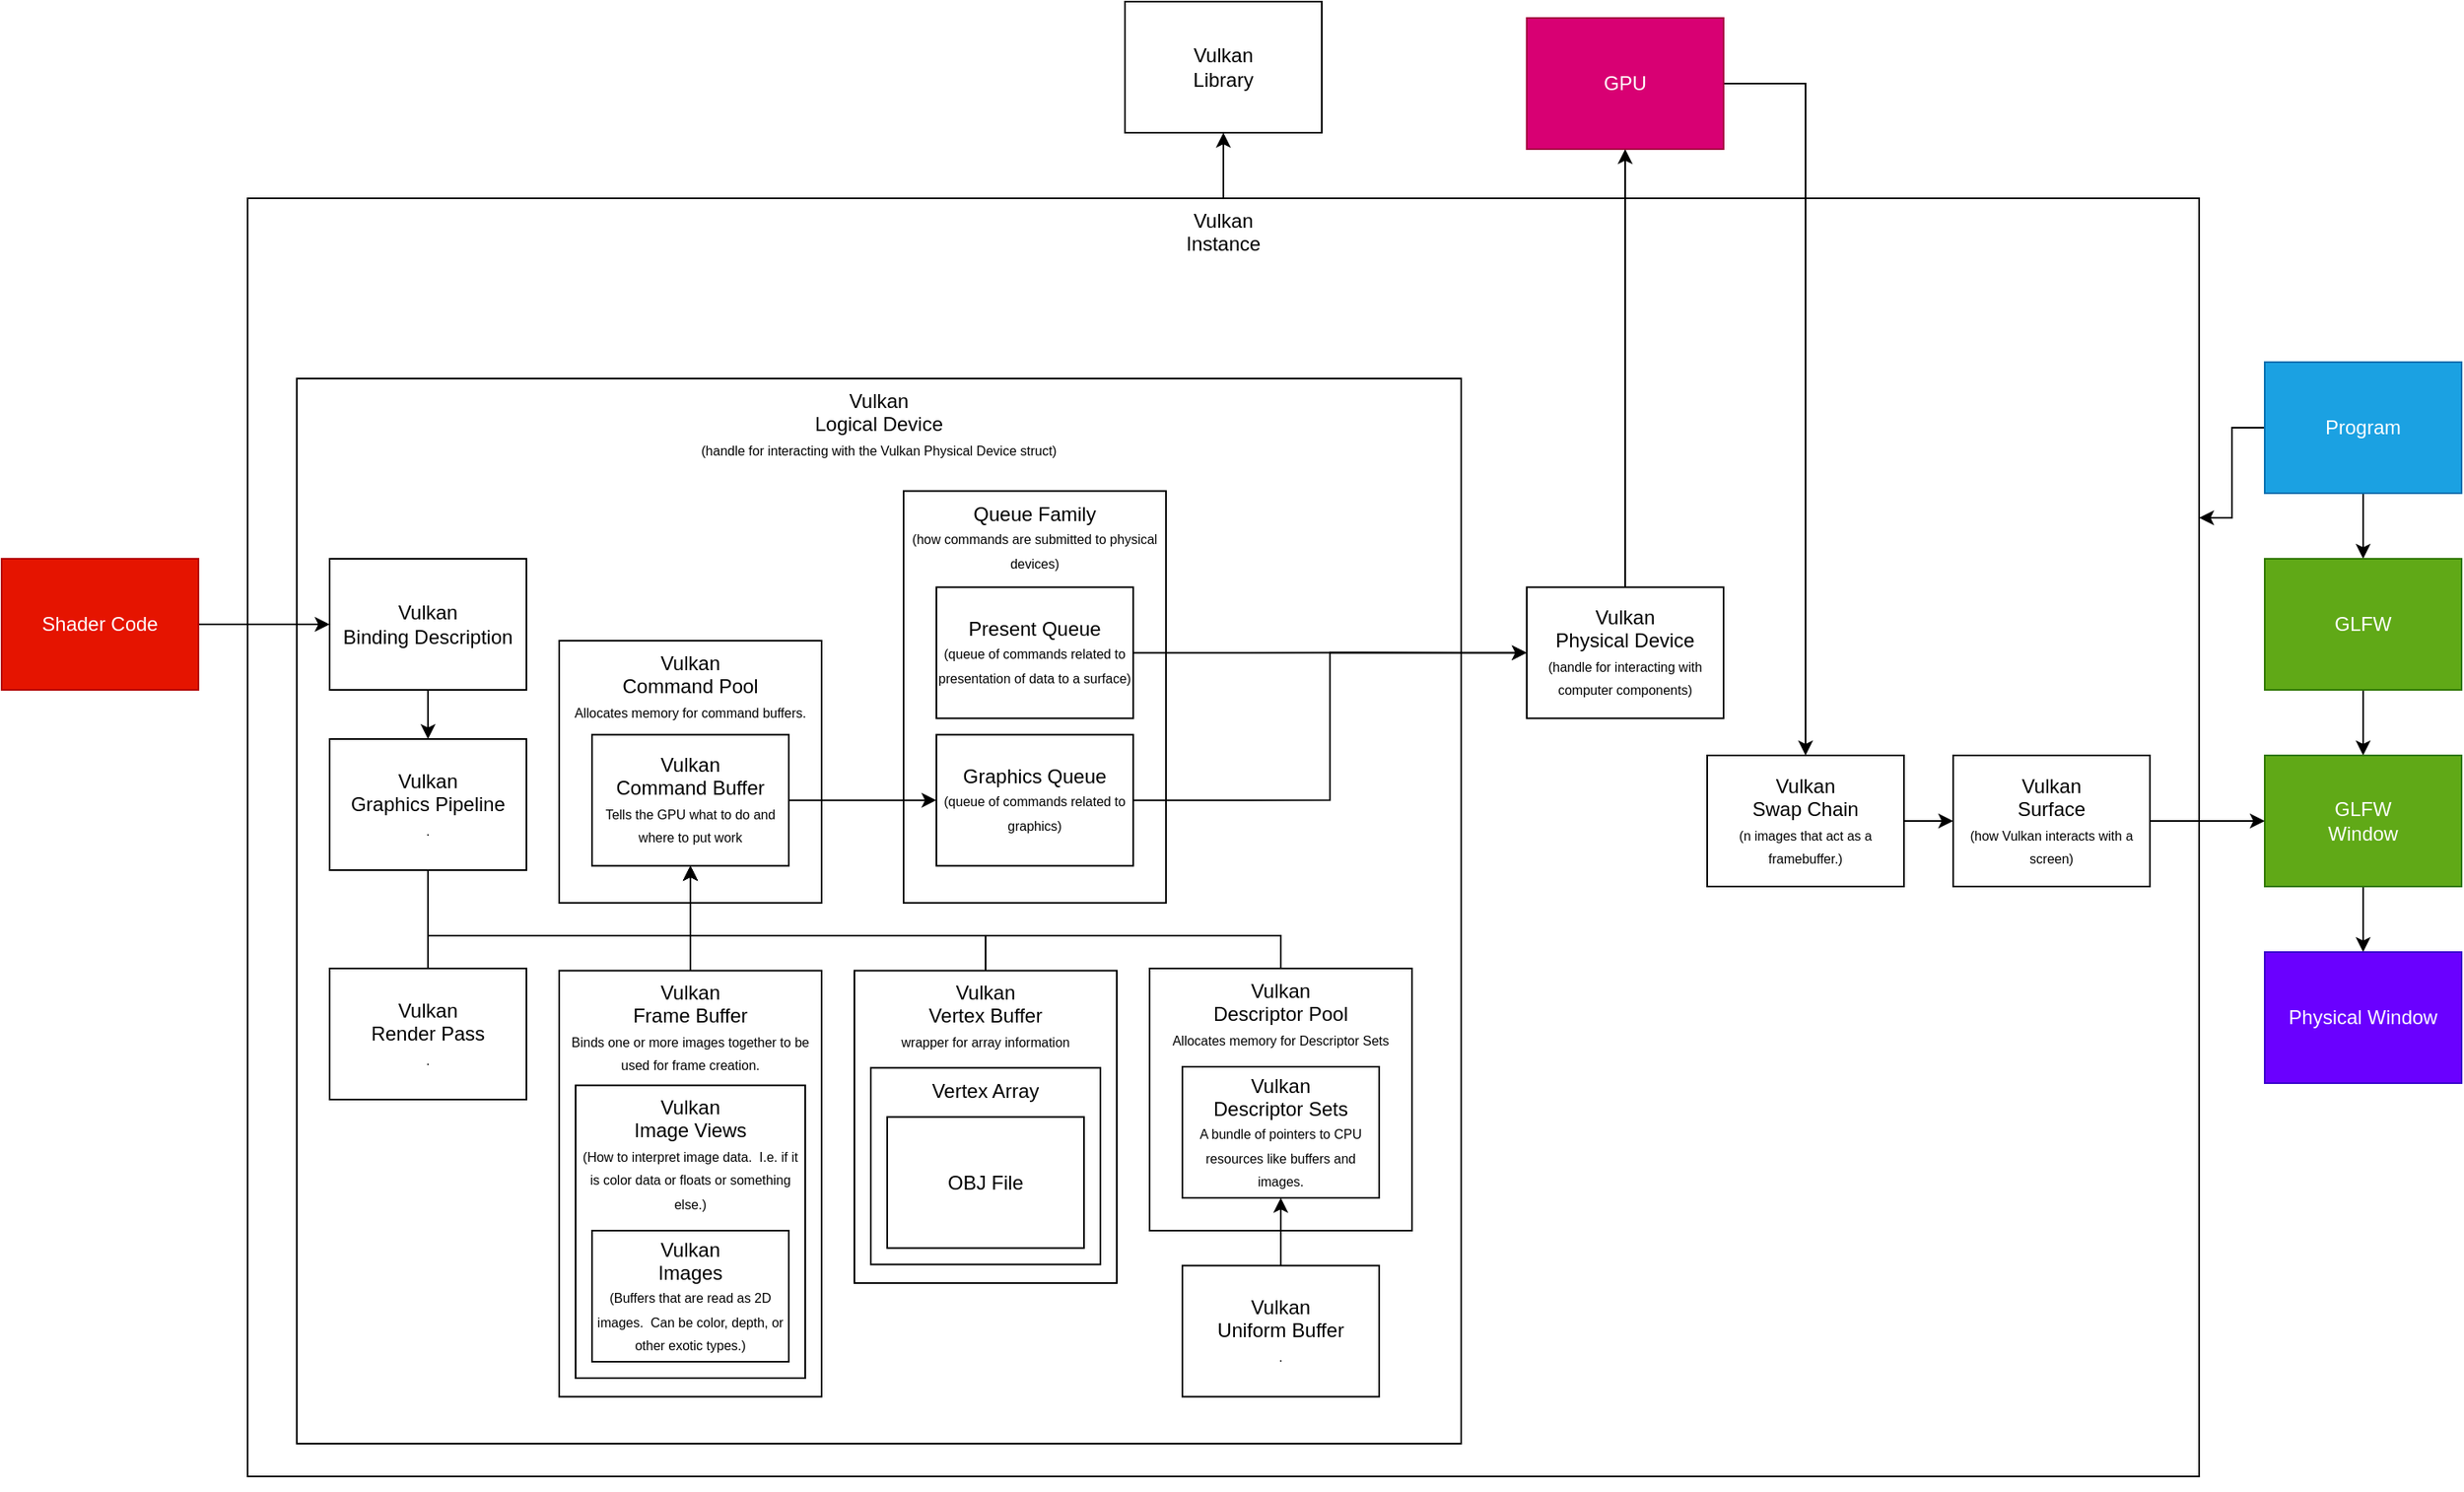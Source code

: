 <mxfile version="21.3.7" type="device">
  <diagram name="Page-1" id="g5FQo3i5_9hsfGVzxHu9">
    <mxGraphModel dx="3176" dy="2228" grid="1" gridSize="10" guides="1" tooltips="1" connect="1" arrows="1" fold="1" page="1" pageScale="1" pageWidth="2500" pageHeight="2500" background="none" math="0" shadow="0">
      <root>
        <mxCell id="0" />
        <mxCell id="1" parent="0" />
        <mxCell id="wlTkBE1J-HcpKStavOt4-24" value="Vulkan&lt;br&gt;Instance" style="rounded=0;whiteSpace=wrap;html=1;verticalAlign=top;" vertex="1" parent="1">
          <mxGeometry x="370" y="500" width="1190" height="780" as="geometry" />
        </mxCell>
        <mxCell id="wlTkBE1J-HcpKStavOt4-37" value="Vulkan&lt;br&gt;Logical Device&lt;br&gt;&lt;font style=&quot;font-size: 8px;&quot;&gt;(handle for interacting with the Vulkan Physical Device struct)&lt;/font&gt;" style="rounded=0;whiteSpace=wrap;html=1;verticalAlign=top;" vertex="1" parent="1">
          <mxGeometry x="400" y="610" width="710" height="650" as="geometry" />
        </mxCell>
        <mxCell id="wlTkBE1J-HcpKStavOt4-110" style="edgeStyle=orthogonalEdgeStyle;rounded=0;orthogonalLoop=1;jettySize=auto;html=1;exitX=0.5;exitY=0;exitDx=0;exitDy=0;entryX=0.5;entryY=1;entryDx=0;entryDy=0;" edge="1" parent="1" source="wlTkBE1J-HcpKStavOt4-97" target="wlTkBE1J-HcpKStavOt4-92">
          <mxGeometry relative="1" as="geometry">
            <Array as="points">
              <mxPoint x="820" y="950" />
              <mxPoint x="640" y="950" />
            </Array>
          </mxGeometry>
        </mxCell>
        <mxCell id="wlTkBE1J-HcpKStavOt4-97" value="Vulkan&lt;br&gt;Vertex Buffer&lt;br&gt;&lt;span style=&quot;font-size: 8px;&quot;&gt;wrapper for array information&lt;/span&gt;" style="rounded=0;whiteSpace=wrap;html=1;verticalAlign=top;" vertex="1" parent="1">
          <mxGeometry x="740" y="971.33" width="160" height="190.66" as="geometry" />
        </mxCell>
        <mxCell id="wlTkBE1J-HcpKStavOt4-109" value="Vertex Array" style="rounded=0;whiteSpace=wrap;html=1;verticalAlign=top;" vertex="1" parent="1">
          <mxGeometry x="750" y="1030.66" width="140" height="120" as="geometry" />
        </mxCell>
        <mxCell id="wlTkBE1J-HcpKStavOt4-93" value="Vulkan&lt;br&gt;Command Pool&lt;br&gt;&lt;span style=&quot;font-size: 8px;&quot;&gt;Allocates memory for command buffers.&lt;/span&gt;" style="rounded=0;whiteSpace=wrap;html=1;verticalAlign=top;" vertex="1" parent="1">
          <mxGeometry x="560" y="770" width="160" height="160" as="geometry" />
        </mxCell>
        <mxCell id="wlTkBE1J-HcpKStavOt4-83" value="Vulkan&lt;br&gt;Frame Buffer&lt;br&gt;&lt;span style=&quot;font-size: 8px;&quot;&gt;Binds one or more images together to be used for frame creation.&lt;/span&gt;" style="rounded=0;whiteSpace=wrap;html=1;verticalAlign=top;" vertex="1" parent="1">
          <mxGeometry x="560" y="971.33" width="160" height="260" as="geometry" />
        </mxCell>
        <mxCell id="wlTkBE1J-HcpKStavOt4-73" value="Vulkan&lt;br&gt;Image Views&lt;br&gt;&lt;font style=&quot;font-size: 8px;&quot;&gt;(How to interpret image data.&amp;nbsp; I.e. if it is color data or floats or something else.)&lt;/font&gt;" style="rounded=0;whiteSpace=wrap;html=1;verticalAlign=top;" vertex="1" parent="1">
          <mxGeometry x="570" y="1041.33" width="140" height="178.67" as="geometry" />
        </mxCell>
        <mxCell id="wlTkBE1J-HcpKStavOt4-71" value="Vulkan&lt;br&gt;Images&lt;br&gt;&lt;font style=&quot;font-size: 8px;&quot;&gt;(Buffers that are read as 2D images.&amp;nbsp; Can be color, depth, or other exotic types.)&lt;/font&gt;" style="rounded=0;whiteSpace=wrap;html=1;" vertex="1" parent="1">
          <mxGeometry x="580" y="1130.0" width="120" height="80" as="geometry" />
        </mxCell>
        <mxCell id="wlTkBE1J-HcpKStavOt4-112" style="edgeStyle=orthogonalEdgeStyle;rounded=0;orthogonalLoop=1;jettySize=auto;html=1;exitX=0.5;exitY=0;exitDx=0;exitDy=0;entryX=0.5;entryY=1;entryDx=0;entryDy=0;" edge="1" parent="1" source="wlTkBE1J-HcpKStavOt4-102" target="wlTkBE1J-HcpKStavOt4-92">
          <mxGeometry relative="1" as="geometry">
            <Array as="points">
              <mxPoint x="1000" y="950" />
              <mxPoint x="640" y="950" />
            </Array>
          </mxGeometry>
        </mxCell>
        <mxCell id="wlTkBE1J-HcpKStavOt4-102" value="Vulkan&lt;br&gt;Descriptor Pool&lt;br&gt;&lt;span style=&quot;font-size: 8px;&quot;&gt;Allocates memory for Descriptor Sets&lt;/span&gt;" style="rounded=0;whiteSpace=wrap;html=1;verticalAlign=top;" vertex="1" parent="1">
          <mxGeometry x="920" y="970.0" width="160" height="160" as="geometry" />
        </mxCell>
        <mxCell id="wlTkBE1J-HcpKStavOt4-51" style="edgeStyle=orthogonalEdgeStyle;rounded=0;orthogonalLoop=1;jettySize=auto;html=1;exitX=0.5;exitY=1;exitDx=0;exitDy=0;entryX=0.5;entryY=0;entryDx=0;entryDy=0;" edge="1" parent="1" source="wlTkBE1J-HcpKStavOt4-3" target="wlTkBE1J-HcpKStavOt4-50">
          <mxGeometry relative="1" as="geometry" />
        </mxCell>
        <mxCell id="wlTkBE1J-HcpKStavOt4-122" style="edgeStyle=orthogonalEdgeStyle;rounded=0;orthogonalLoop=1;jettySize=auto;html=1;exitX=0;exitY=0.5;exitDx=0;exitDy=0;entryX=1;entryY=0.25;entryDx=0;entryDy=0;" edge="1" parent="1" source="wlTkBE1J-HcpKStavOt4-3" target="wlTkBE1J-HcpKStavOt4-24">
          <mxGeometry relative="1" as="geometry" />
        </mxCell>
        <mxCell id="wlTkBE1J-HcpKStavOt4-3" value="Program" style="rounded=0;whiteSpace=wrap;html=1;align=center;verticalAlign=middle;movable=1;resizable=1;rotatable=1;deletable=1;editable=1;locked=0;connectable=1;fillColor=#1ba1e2;fontColor=#ffffff;strokeColor=#006EAF;" vertex="1" parent="1">
          <mxGeometry x="1600" y="600" width="120" height="80" as="geometry" />
        </mxCell>
        <mxCell id="wlTkBE1J-HcpKStavOt4-28" style="edgeStyle=orthogonalEdgeStyle;rounded=0;orthogonalLoop=1;jettySize=auto;html=1;entryX=0.5;entryY=1;entryDx=0;entryDy=0;" edge="1" parent="1" source="wlTkBE1J-HcpKStavOt4-24" target="wlTkBE1J-HcpKStavOt4-29">
          <mxGeometry relative="1" as="geometry">
            <mxPoint x="1120" y="378.67" as="targetPoint" />
          </mxGeometry>
        </mxCell>
        <mxCell id="wlTkBE1J-HcpKStavOt4-29" value="Vulkan&lt;br&gt;Library" style="rounded=0;whiteSpace=wrap;html=1;" vertex="1" parent="1">
          <mxGeometry x="905" y="380" width="120" height="80" as="geometry" />
        </mxCell>
        <mxCell id="wlTkBE1J-HcpKStavOt4-30" style="edgeStyle=orthogonalEdgeStyle;rounded=0;orthogonalLoop=1;jettySize=auto;html=1;exitX=0.5;exitY=1;exitDx=0;exitDy=0;" edge="1" parent="1" source="wlTkBE1J-HcpKStavOt4-24" target="wlTkBE1J-HcpKStavOt4-24">
          <mxGeometry relative="1" as="geometry" />
        </mxCell>
        <mxCell id="wlTkBE1J-HcpKStavOt4-45" style="edgeStyle=orthogonalEdgeStyle;rounded=0;orthogonalLoop=1;jettySize=auto;html=1;exitX=0.5;exitY=0;exitDx=0;exitDy=0;entryX=0.5;entryY=1;entryDx=0;entryDy=0;" edge="1" parent="1" source="wlTkBE1J-HcpKStavOt4-32" target="wlTkBE1J-HcpKStavOt4-35">
          <mxGeometry relative="1" as="geometry" />
        </mxCell>
        <mxCell id="wlTkBE1J-HcpKStavOt4-32" value="Vulkan&lt;br&gt;Physical Device&lt;br&gt;&lt;font style=&quot;font-size: 8px;&quot;&gt;(handle for interacting with computer components)&lt;/font&gt;" style="rounded=0;whiteSpace=wrap;html=1;" vertex="1" parent="1">
          <mxGeometry x="1150" y="737.34" width="120" height="80" as="geometry" />
        </mxCell>
        <mxCell id="wlTkBE1J-HcpKStavOt4-121" style="edgeStyle=orthogonalEdgeStyle;rounded=0;orthogonalLoop=1;jettySize=auto;html=1;exitX=1;exitY=0.5;exitDx=0;exitDy=0;entryX=0.5;entryY=0;entryDx=0;entryDy=0;" edge="1" parent="1" source="wlTkBE1J-HcpKStavOt4-35" target="wlTkBE1J-HcpKStavOt4-61">
          <mxGeometry relative="1" as="geometry" />
        </mxCell>
        <mxCell id="wlTkBE1J-HcpKStavOt4-35" value="GPU" style="rounded=0;whiteSpace=wrap;html=1;fillColor=#d80073;fontColor=#ffffff;strokeColor=#A50040;" vertex="1" parent="1">
          <mxGeometry x="1150" y="390" width="120" height="80" as="geometry" />
        </mxCell>
        <mxCell id="wlTkBE1J-HcpKStavOt4-41" value="Queue Family&lt;br&gt;&lt;font style=&quot;font-size: 8px;&quot;&gt;(how commands are submitted to physical devices)&lt;/font&gt;" style="rounded=0;whiteSpace=wrap;html=1;verticalAlign=top;" vertex="1" parent="1">
          <mxGeometry x="770" y="678.67" width="160" height="251.33" as="geometry" />
        </mxCell>
        <mxCell id="wlTkBE1J-HcpKStavOt4-123" style="edgeStyle=orthogonalEdgeStyle;rounded=0;orthogonalLoop=1;jettySize=auto;html=1;exitX=1;exitY=0.5;exitDx=0;exitDy=0;entryX=0;entryY=0.5;entryDx=0;entryDy=0;" edge="1" parent="1" source="wlTkBE1J-HcpKStavOt4-42" target="wlTkBE1J-HcpKStavOt4-32">
          <mxGeometry relative="1" as="geometry" />
        </mxCell>
        <mxCell id="wlTkBE1J-HcpKStavOt4-42" value="Graphics Queue&lt;br&gt;&lt;font style=&quot;font-size: 8px;&quot;&gt;(queue of commands related to graphics)&lt;/font&gt;" style="rounded=0;whiteSpace=wrap;html=1;" vertex="1" parent="1">
          <mxGeometry x="790" y="827.34" width="120" height="80" as="geometry" />
        </mxCell>
        <mxCell id="wlTkBE1J-HcpKStavOt4-119" style="edgeStyle=orthogonalEdgeStyle;rounded=0;orthogonalLoop=1;jettySize=auto;html=1;exitX=1;exitY=0.5;exitDx=0;exitDy=0;entryX=0;entryY=0.5;entryDx=0;entryDy=0;" edge="1" parent="1" source="wlTkBE1J-HcpKStavOt4-48" target="wlTkBE1J-HcpKStavOt4-32">
          <mxGeometry relative="1" as="geometry">
            <Array as="points">
              <mxPoint x="1050" y="777" />
              <mxPoint x="1050" y="777" />
            </Array>
          </mxGeometry>
        </mxCell>
        <mxCell id="wlTkBE1J-HcpKStavOt4-48" value="Present Queue&lt;br&gt;&lt;font style=&quot;font-size: 8px;&quot;&gt;(queue of commands related to presentation of data to a surface)&lt;/font&gt;" style="rounded=0;whiteSpace=wrap;html=1;" vertex="1" parent="1">
          <mxGeometry x="790" y="737.34" width="120" height="80" as="geometry" />
        </mxCell>
        <mxCell id="wlTkBE1J-HcpKStavOt4-53" style="edgeStyle=orthogonalEdgeStyle;rounded=0;orthogonalLoop=1;jettySize=auto;html=1;exitX=0.5;exitY=1;exitDx=0;exitDy=0;entryX=0.5;entryY=0;entryDx=0;entryDy=0;" edge="1" parent="1" source="wlTkBE1J-HcpKStavOt4-50" target="wlTkBE1J-HcpKStavOt4-52">
          <mxGeometry relative="1" as="geometry" />
        </mxCell>
        <mxCell id="wlTkBE1J-HcpKStavOt4-50" value="GLFW" style="rounded=0;whiteSpace=wrap;html=1;fillColor=#60a917;fontColor=#ffffff;strokeColor=#2D7600;" vertex="1" parent="1">
          <mxGeometry x="1600" y="720" width="120" height="80" as="geometry" />
        </mxCell>
        <mxCell id="wlTkBE1J-HcpKStavOt4-55" style="edgeStyle=orthogonalEdgeStyle;rounded=0;orthogonalLoop=1;jettySize=auto;html=1;exitX=0.5;exitY=1;exitDx=0;exitDy=0;entryX=0.5;entryY=0;entryDx=0;entryDy=0;" edge="1" parent="1" source="wlTkBE1J-HcpKStavOt4-52" target="wlTkBE1J-HcpKStavOt4-54">
          <mxGeometry relative="1" as="geometry" />
        </mxCell>
        <mxCell id="wlTkBE1J-HcpKStavOt4-52" value="GLFW&lt;br&gt;Window" style="rounded=0;whiteSpace=wrap;html=1;fillColor=#60a917;fontColor=#ffffff;strokeColor=#2D7600;" vertex="1" parent="1">
          <mxGeometry x="1600" y="840" width="120" height="80" as="geometry" />
        </mxCell>
        <mxCell id="wlTkBE1J-HcpKStavOt4-54" value="Physical Window" style="rounded=0;whiteSpace=wrap;html=1;fillColor=#6a00ff;fontColor=#ffffff;strokeColor=#3700CC;" vertex="1" parent="1">
          <mxGeometry x="1600" y="960" width="120" height="80" as="geometry" />
        </mxCell>
        <mxCell id="wlTkBE1J-HcpKStavOt4-58" style="edgeStyle=orthogonalEdgeStyle;rounded=0;orthogonalLoop=1;jettySize=auto;html=1;exitX=1;exitY=0.5;exitDx=0;exitDy=0;entryX=0;entryY=0.5;entryDx=0;entryDy=0;" edge="1" parent="1" source="wlTkBE1J-HcpKStavOt4-56" target="wlTkBE1J-HcpKStavOt4-52">
          <mxGeometry relative="1" as="geometry" />
        </mxCell>
        <mxCell id="wlTkBE1J-HcpKStavOt4-56" value="Vulkan&lt;br&gt;Surface&lt;br&gt;&lt;font style=&quot;font-size: 8px;&quot;&gt;(how Vulkan interacts with a screen)&lt;/font&gt;" style="rounded=0;whiteSpace=wrap;html=1;" vertex="1" parent="1">
          <mxGeometry x="1410" y="840.0" width="120" height="80" as="geometry" />
        </mxCell>
        <mxCell id="wlTkBE1J-HcpKStavOt4-80" style="edgeStyle=orthogonalEdgeStyle;rounded=0;orthogonalLoop=1;jettySize=auto;html=1;exitX=1;exitY=0.5;exitDx=0;exitDy=0;" edge="1" parent="1" source="wlTkBE1J-HcpKStavOt4-61" target="wlTkBE1J-HcpKStavOt4-56">
          <mxGeometry relative="1" as="geometry" />
        </mxCell>
        <mxCell id="wlTkBE1J-HcpKStavOt4-61" value="Vulkan&lt;br&gt;Swap Chain&lt;br&gt;&lt;font style=&quot;font-size: 8px;&quot;&gt;(n images that act as a framebuffer.)&lt;/font&gt;" style="rounded=0;whiteSpace=wrap;html=1;" vertex="1" parent="1">
          <mxGeometry x="1260" y="840" width="120" height="80" as="geometry" />
        </mxCell>
        <mxCell id="wlTkBE1J-HcpKStavOt4-91" style="edgeStyle=orthogonalEdgeStyle;rounded=0;orthogonalLoop=1;jettySize=auto;html=1;exitX=0.5;exitY=0;exitDx=0;exitDy=0;entryX=0.5;entryY=1;entryDx=0;entryDy=0;" edge="1" parent="1" source="wlTkBE1J-HcpKStavOt4-83" target="wlTkBE1J-HcpKStavOt4-92">
          <mxGeometry relative="1" as="geometry">
            <mxPoint x="640" y="910" as="targetPoint" />
          </mxGeometry>
        </mxCell>
        <mxCell id="wlTkBE1J-HcpKStavOt4-115" style="edgeStyle=orthogonalEdgeStyle;rounded=0;orthogonalLoop=1;jettySize=auto;html=1;exitX=0.5;exitY=0;exitDx=0;exitDy=0;entryX=0.5;entryY=1;entryDx=0;entryDy=0;" edge="1" parent="1" source="wlTkBE1J-HcpKStavOt4-84" target="wlTkBE1J-HcpKStavOt4-92">
          <mxGeometry relative="1" as="geometry">
            <Array as="points">
              <mxPoint x="480" y="950" />
              <mxPoint x="640" y="950" />
            </Array>
          </mxGeometry>
        </mxCell>
        <mxCell id="wlTkBE1J-HcpKStavOt4-84" value="Vulkan&lt;br&gt;Render Pass&lt;br&gt;&lt;font style=&quot;font-size: 8px;&quot;&gt;.&lt;/font&gt;" style="rounded=0;whiteSpace=wrap;html=1;" vertex="1" parent="1">
          <mxGeometry x="420" y="970" width="120" height="80" as="geometry" />
        </mxCell>
        <mxCell id="wlTkBE1J-HcpKStavOt4-118" style="edgeStyle=orthogonalEdgeStyle;rounded=0;orthogonalLoop=1;jettySize=auto;html=1;exitX=1;exitY=0.5;exitDx=0;exitDy=0;entryX=0;entryY=0.5;entryDx=0;entryDy=0;" edge="1" parent="1" source="wlTkBE1J-HcpKStavOt4-92" target="wlTkBE1J-HcpKStavOt4-42">
          <mxGeometry relative="1" as="geometry" />
        </mxCell>
        <mxCell id="wlTkBE1J-HcpKStavOt4-92" value="Vulkan&lt;br&gt;Command Buffer&lt;br&gt;&lt;span style=&quot;font-size: 8px;&quot;&gt;Tells the GPU what to do and where to put work&lt;/span&gt;" style="rounded=0;whiteSpace=wrap;html=1;" vertex="1" parent="1">
          <mxGeometry x="580" y="827.34" width="120" height="80" as="geometry" />
        </mxCell>
        <mxCell id="wlTkBE1J-HcpKStavOt4-96" value="Vulkan&lt;br&gt;Descriptor Sets&lt;br&gt;&lt;span style=&quot;font-size: 8px;&quot;&gt;A bundle of pointers to CPU resources like buffers and images.&lt;/span&gt;" style="rounded=0;whiteSpace=wrap;html=1;" vertex="1" parent="1">
          <mxGeometry x="940" y="1030" width="120" height="80" as="geometry" />
        </mxCell>
        <mxCell id="wlTkBE1J-HcpKStavOt4-114" style="edgeStyle=orthogonalEdgeStyle;rounded=0;orthogonalLoop=1;jettySize=auto;html=1;exitX=0.5;exitY=0;exitDx=0;exitDy=0;entryX=0.5;entryY=1;entryDx=0;entryDy=0;" edge="1" parent="1" source="wlTkBE1J-HcpKStavOt4-100" target="wlTkBE1J-HcpKStavOt4-96">
          <mxGeometry relative="1" as="geometry" />
        </mxCell>
        <mxCell id="wlTkBE1J-HcpKStavOt4-100" value="Vulkan&lt;br&gt;Uniform Buffer&lt;br&gt;&lt;font style=&quot;font-size: 8px;&quot;&gt;.&lt;/font&gt;" style="rounded=0;whiteSpace=wrap;html=1;" vertex="1" parent="1">
          <mxGeometry x="940" y="1151.33" width="120" height="80" as="geometry" />
        </mxCell>
        <mxCell id="wlTkBE1J-HcpKStavOt4-108" value="OBJ File" style="rounded=0;whiteSpace=wrap;html=1;" vertex="1" parent="1">
          <mxGeometry x="760" y="1060.66" width="120" height="80" as="geometry" />
        </mxCell>
        <mxCell id="wlTkBE1J-HcpKStavOt4-129" style="edgeStyle=orthogonalEdgeStyle;rounded=0;orthogonalLoop=1;jettySize=auto;html=1;exitX=1;exitY=0.5;exitDx=0;exitDy=0;entryX=0;entryY=0.5;entryDx=0;entryDy=0;" edge="1" parent="1" source="wlTkBE1J-HcpKStavOt4-125" target="wlTkBE1J-HcpKStavOt4-128">
          <mxGeometry relative="1" as="geometry" />
        </mxCell>
        <mxCell id="wlTkBE1J-HcpKStavOt4-125" value="Shader Code" style="rounded=0;whiteSpace=wrap;html=1;fillColor=#e51400;fontColor=#ffffff;strokeColor=#B20000;" vertex="1" parent="1">
          <mxGeometry x="220" y="720" width="120" height="80" as="geometry" />
        </mxCell>
        <mxCell id="wlTkBE1J-HcpKStavOt4-131" style="edgeStyle=orthogonalEdgeStyle;rounded=0;orthogonalLoop=1;jettySize=auto;html=1;exitX=0.5;exitY=1;exitDx=0;exitDy=0;entryX=0.5;entryY=1;entryDx=0;entryDy=0;" edge="1" parent="1" source="wlTkBE1J-HcpKStavOt4-126" target="wlTkBE1J-HcpKStavOt4-92">
          <mxGeometry relative="1" as="geometry">
            <Array as="points">
              <mxPoint x="480" y="950" />
              <mxPoint x="640" y="950" />
            </Array>
          </mxGeometry>
        </mxCell>
        <mxCell id="wlTkBE1J-HcpKStavOt4-126" value="Vulkan&lt;br&gt;Graphics Pipeline&lt;br&gt;&lt;font style=&quot;font-size: 8px;&quot;&gt;.&lt;/font&gt;" style="rounded=0;whiteSpace=wrap;html=1;" vertex="1" parent="1">
          <mxGeometry x="420" y="830" width="120" height="80" as="geometry" />
        </mxCell>
        <mxCell id="wlTkBE1J-HcpKStavOt4-132" style="edgeStyle=orthogonalEdgeStyle;rounded=0;orthogonalLoop=1;jettySize=auto;html=1;exitX=0.5;exitY=1;exitDx=0;exitDy=0;entryX=0.5;entryY=0;entryDx=0;entryDy=0;" edge="1" parent="1" source="wlTkBE1J-HcpKStavOt4-128" target="wlTkBE1J-HcpKStavOt4-126">
          <mxGeometry relative="1" as="geometry" />
        </mxCell>
        <mxCell id="wlTkBE1J-HcpKStavOt4-128" value="Vulkan&lt;br&gt;Binding Description" style="rounded=0;whiteSpace=wrap;html=1;" vertex="1" parent="1">
          <mxGeometry x="420" y="720" width="120" height="80" as="geometry" />
        </mxCell>
      </root>
    </mxGraphModel>
  </diagram>
</mxfile>
